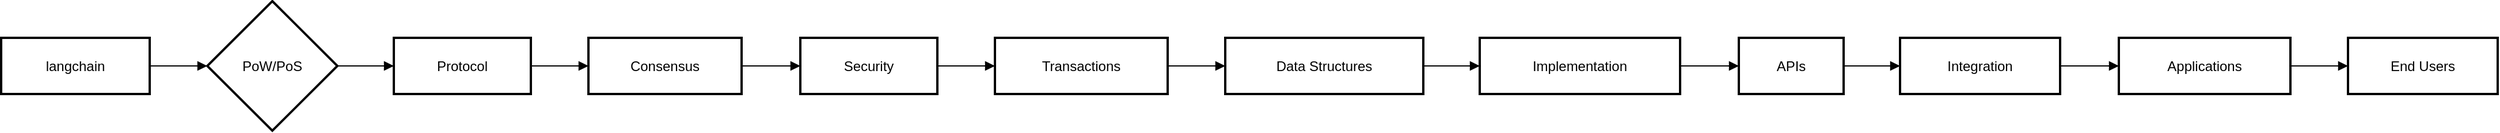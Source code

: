 <mxfile version="25.0.3">
  <diagram name="第 1 页" id="Gkccve2eXHPNfl_OkW0O">
    <mxGraphModel>
      <root>
        <mxCell id="0" />
        <mxCell id="1" parent="0" />
        <mxCell id="2" value="langchain" style="whiteSpace=wrap;strokeWidth=2;" vertex="1" parent="1">
          <mxGeometry x="8" y="40" width="129" height="49" as="geometry" />
        </mxCell>
        <mxCell id="3" value="PoW/PoS" style="rhombus;strokeWidth=2;whiteSpace=wrap;" vertex="1" parent="1">
          <mxGeometry x="187" y="8" width="113" height="113" as="geometry" />
        </mxCell>
        <mxCell id="4" value="Protocol" style="whiteSpace=wrap;strokeWidth=2;" vertex="1" parent="1">
          <mxGeometry x="349" y="40" width="119" height="49" as="geometry" />
        </mxCell>
        <mxCell id="5" value="Consensus" style="whiteSpace=wrap;strokeWidth=2;" vertex="1" parent="1">
          <mxGeometry x="518" y="40" width="133" height="49" as="geometry" />
        </mxCell>
        <mxCell id="6" value="Security" style="whiteSpace=wrap;strokeWidth=2;" vertex="1" parent="1">
          <mxGeometry x="702" y="40" width="119" height="49" as="geometry" />
        </mxCell>
        <mxCell id="7" value="Transactions" style="whiteSpace=wrap;strokeWidth=2;" vertex="1" parent="1">
          <mxGeometry x="871" y="40" width="150" height="49" as="geometry" />
        </mxCell>
        <mxCell id="8" value="Data Structures" style="whiteSpace=wrap;strokeWidth=2;" vertex="1" parent="1">
          <mxGeometry x="1071" y="40" width="172" height="49" as="geometry" />
        </mxCell>
        <mxCell id="9" value="Implementation" style="whiteSpace=wrap;strokeWidth=2;" vertex="1" parent="1">
          <mxGeometry x="1292" y="40" width="174" height="49" as="geometry" />
        </mxCell>
        <mxCell id="10" value="APIs" style="whiteSpace=wrap;strokeWidth=2;" vertex="1" parent="1">
          <mxGeometry x="1517" y="40" width="91" height="49" as="geometry" />
        </mxCell>
        <mxCell id="11" value="Integration" style="whiteSpace=wrap;strokeWidth=2;" vertex="1" parent="1">
          <mxGeometry x="1657" y="40" width="139" height="49" as="geometry" />
        </mxCell>
        <mxCell id="12" value="Applications" style="whiteSpace=wrap;strokeWidth=2;" vertex="1" parent="1">
          <mxGeometry x="1847" y="40" width="149" height="49" as="geometry" />
        </mxCell>
        <mxCell id="13" value="End Users" style="whiteSpace=wrap;strokeWidth=2;" vertex="1" parent="1">
          <mxGeometry x="2046" y="40" width="130" height="49" as="geometry" />
        </mxCell>
        <mxCell id="14" value="" style="curved=1;startArrow=none;endArrow=block;exitX=1;exitY=0.5;entryX=0;entryY=0.5;" edge="1" parent="1" source="2" target="3">
          <mxGeometry relative="1" as="geometry">
            <Array as="points" />
          </mxGeometry>
        </mxCell>
        <mxCell id="15" value="" style="curved=1;startArrow=none;endArrow=block;exitX=0.99;exitY=0.5;entryX=0;entryY=0.5;" edge="1" parent="1" source="3" target="4">
          <mxGeometry relative="1" as="geometry">
            <Array as="points" />
          </mxGeometry>
        </mxCell>
        <mxCell id="16" value="" style="curved=1;startArrow=none;endArrow=block;exitX=1;exitY=0.5;entryX=0;entryY=0.5;" edge="1" parent="1" source="4" target="5">
          <mxGeometry relative="1" as="geometry">
            <Array as="points" />
          </mxGeometry>
        </mxCell>
        <mxCell id="17" value="" style="curved=1;startArrow=none;endArrow=block;exitX=1;exitY=0.5;entryX=0;entryY=0.5;" edge="1" parent="1" source="5" target="6">
          <mxGeometry relative="1" as="geometry">
            <Array as="points" />
          </mxGeometry>
        </mxCell>
        <mxCell id="18" value="" style="curved=1;startArrow=none;endArrow=block;exitX=1;exitY=0.5;entryX=0;entryY=0.5;" edge="1" parent="1" source="6" target="7">
          <mxGeometry relative="1" as="geometry">
            <Array as="points" />
          </mxGeometry>
        </mxCell>
        <mxCell id="19" value="" style="curved=1;startArrow=none;endArrow=block;exitX=1;exitY=0.5;entryX=0;entryY=0.5;" edge="1" parent="1" source="7" target="8">
          <mxGeometry relative="1" as="geometry">
            <Array as="points" />
          </mxGeometry>
        </mxCell>
        <mxCell id="20" value="" style="curved=1;startArrow=none;endArrow=block;exitX=1;exitY=0.5;entryX=0;entryY=0.5;" edge="1" parent="1" source="8" target="9">
          <mxGeometry relative="1" as="geometry">
            <Array as="points" />
          </mxGeometry>
        </mxCell>
        <mxCell id="21" value="" style="curved=1;startArrow=none;endArrow=block;exitX=1;exitY=0.5;entryX=-0.01;entryY=0.5;" edge="1" parent="1" source="9" target="10">
          <mxGeometry relative="1" as="geometry">
            <Array as="points" />
          </mxGeometry>
        </mxCell>
        <mxCell id="22" value="" style="curved=1;startArrow=none;endArrow=block;exitX=0.99;exitY=0.5;entryX=0;entryY=0.5;" edge="1" parent="1" source="10" target="11">
          <mxGeometry relative="1" as="geometry">
            <Array as="points" />
          </mxGeometry>
        </mxCell>
        <mxCell id="23" value="" style="curved=1;startArrow=none;endArrow=block;exitX=1.01;exitY=0.5;entryX=0;entryY=0.5;" edge="1" parent="1" source="11" target="12">
          <mxGeometry relative="1" as="geometry">
            <Array as="points" />
          </mxGeometry>
        </mxCell>
        <mxCell id="24" value="" style="curved=1;startArrow=none;endArrow=block;exitX=1;exitY=0.5;entryX=0;entryY=0.5;" edge="1" parent="1" source="12" target="13">
          <mxGeometry relative="1" as="geometry">
            <Array as="points" />
          </mxGeometry>
        </mxCell>
      </root>
    </mxGraphModel>
  </diagram>
</mxfile>
